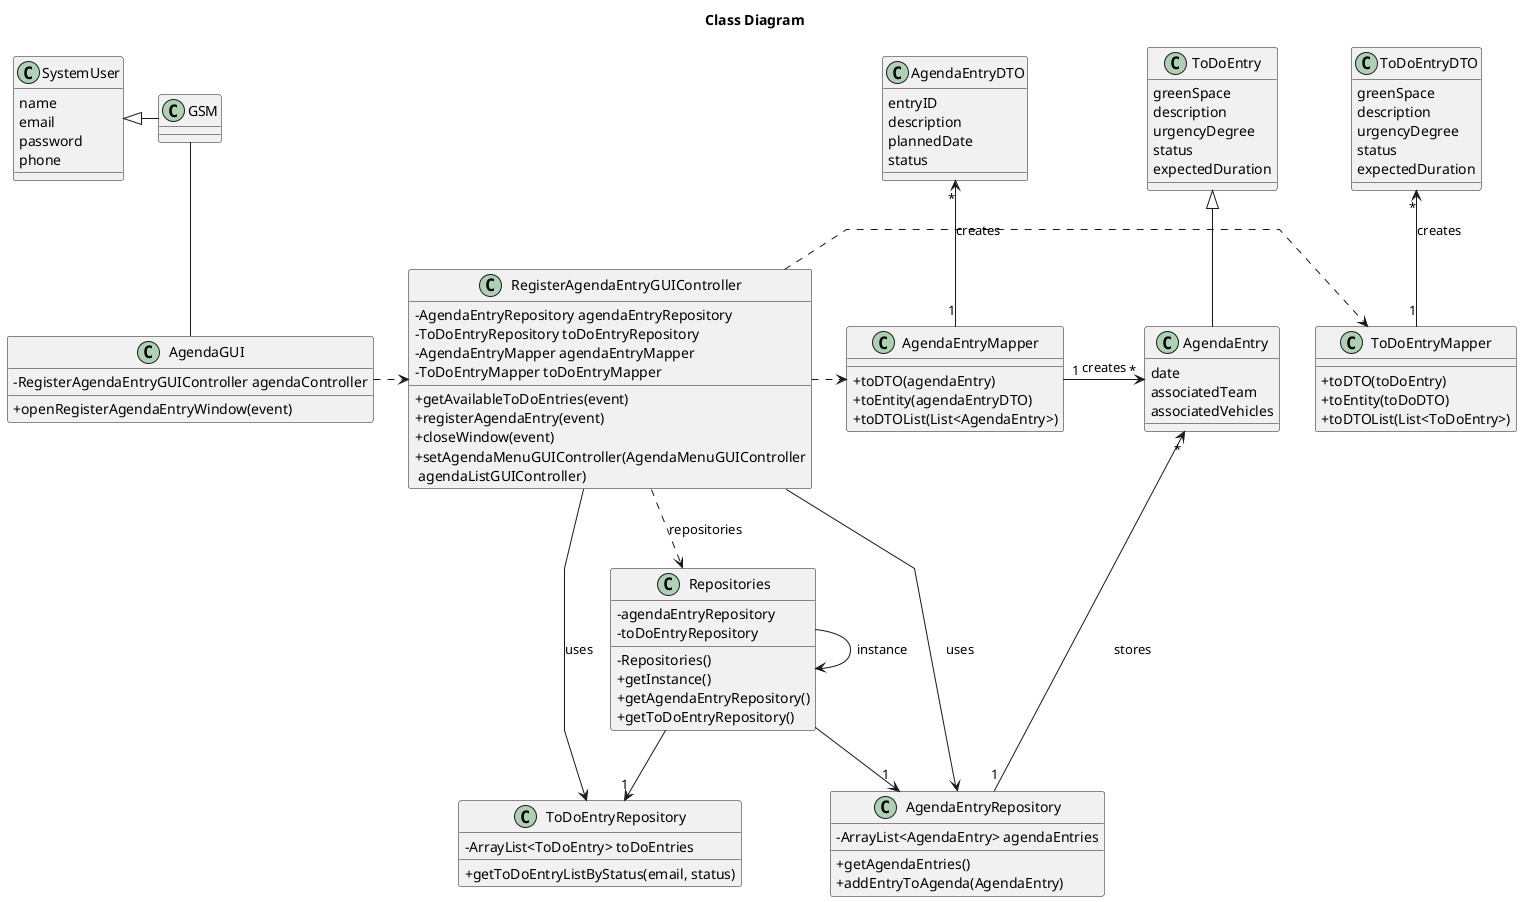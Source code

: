 @startuml
skinparam classAttributeIconSize 0
skinparam packageStyle rectangle
skinparam shadowing false
skinparam linetype polyline

title Class Diagram

class ToDoEntry{
    greenSpace
    description
    urgencyDegree
    status
    expectedDuration
}

class AgendaEntry {
    date
    associatedTeam
    associatedVehicles
}

class AgendaEntryDTO {
    entryID
    description
    plannedDate
    status
}

class SystemUser {
    name
    email
    password
    phone
}

class ToDoEntryDTO {
    greenSpace
    description
    urgencyDegree
    status
    expectedDuration
}

class ToDoEntryRepository {
    - ArrayList<ToDoEntry> toDoEntries
    + getToDoEntryListByStatus(email, status)
}

class AgendaEntryRepository {
    - ArrayList<AgendaEntry> agendaEntries
    + getAgendaEntries()
    + addEntryToAgenda(AgendaEntry)
}

class Repositories {
    - agendaEntryRepository
    - toDoEntryRepository

    - Repositories()
    + getInstance()
    + getAgendaEntryRepository()
    + getToDoEntryRepository()
}

class AgendaEntryMapper {
    + toDTO(agendaEntry)
    + toEntity(agendaEntryDTO)
    + toDTOList(List<AgendaEntry>)
}

class ToDoEntryMapper {
    + toDTO(toDoEntry)
    + toEntity(toDoDTO)
    + toDTOList(List<ToDoEntry>)
}

class RegisterAgendaEntryGUIController {
    - AgendaEntryRepository agendaEntryRepository
    - ToDoEntryRepository toDoEntryRepository
    - AgendaEntryMapper agendaEntryMapper
    - ToDoEntryMapper toDoEntryMapper
    + getAvailableToDoEntries(event)
    + registerAgendaEntry(event)
    + closeWindow(event)
    + setAgendaMenuGUIController(AgendaMenuGUIController\n agendaListGUIController)
}

class AgendaGUI {
    - RegisterAgendaEntryGUIController agendaController
    + openRegisterAgendaEntryWindow(event)
}

AgendaGUI .> RegisterAgendaEntryGUIController
RegisterAgendaEntryGUIController ..> Repositories : repositories
Repositories --> "1" AgendaEntryRepository
Repositories --> "1" ToDoEntryRepository
Repositories -> Repositories : instance
RegisterAgendaEntryGUIController .> AgendaEntryMapper
RegisterAgendaEntryGUIController .> ToDoEntryMapper
RegisterAgendaEntryGUIController --> AgendaEntryRepository : uses
RegisterAgendaEntryGUIController --> ToDoEntryRepository : uses

SystemUser <|- GSM
ToDoEntry <|-- AgendaEntry

GSM  -- AgendaGUI
AgendaEntryMapper "1"-> "*" AgendaEntry : creates
AgendaEntry "*" <-- "1" AgendaEntryRepository : stores
AgendaEntryDTO "*" <-- "1" AgendaEntryMapper : creates
ToDoEntryDTO "*" <-- "1" ToDoEntryMapper : creates

@enduml
